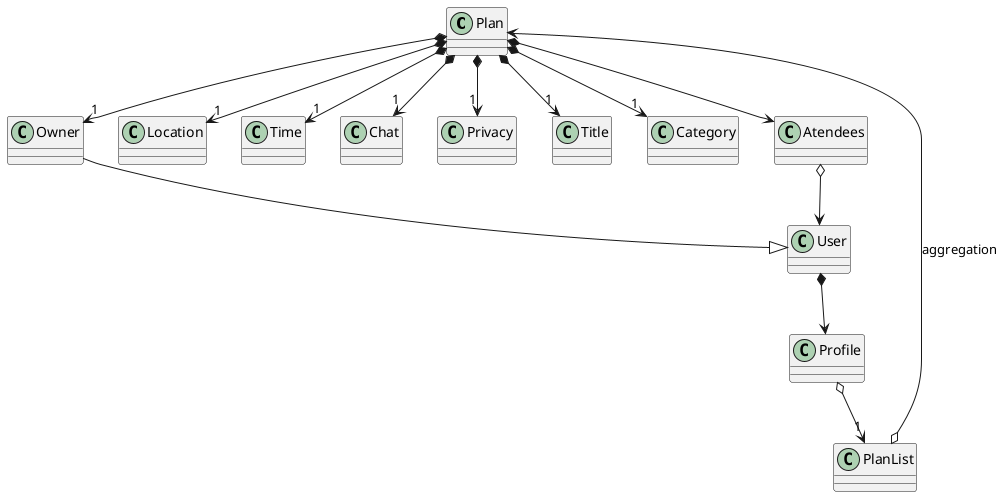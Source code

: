 @startuml

class Plan
class User
class Profile

PlanList o--> Plan : aggregation

Owner --|> User
Plan *--> "1" Owner
Plan *--> "1" Location
Plan *--> "1" Time
Plan *--> "1" Chat
Plan *--> "1" Privacy
Plan *--> "1" Title
Plan *--> "1" Category
Plan *--> Atendees

Atendees o--> User
User *--> Profile
Profile o--> "1" PlanList

@enduml